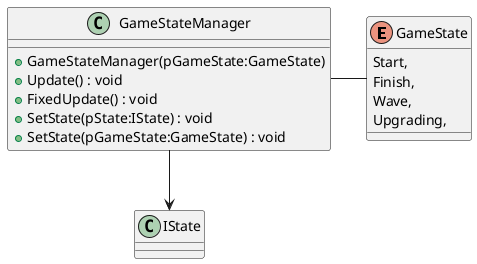 @startuml
enum GameState {
    Start,
    Finish,
    Wave,
    Upgrading,
}
class GameStateManager {
    + GameStateManager(pGameState:GameState)
    + Update() : void
    + FixedUpdate() : void
    + SetState(pState:IState) : void
    + SetState(pGameState:GameState) : void
}
GameStateManager - GameState
GameStateManager --> IState
@enduml
